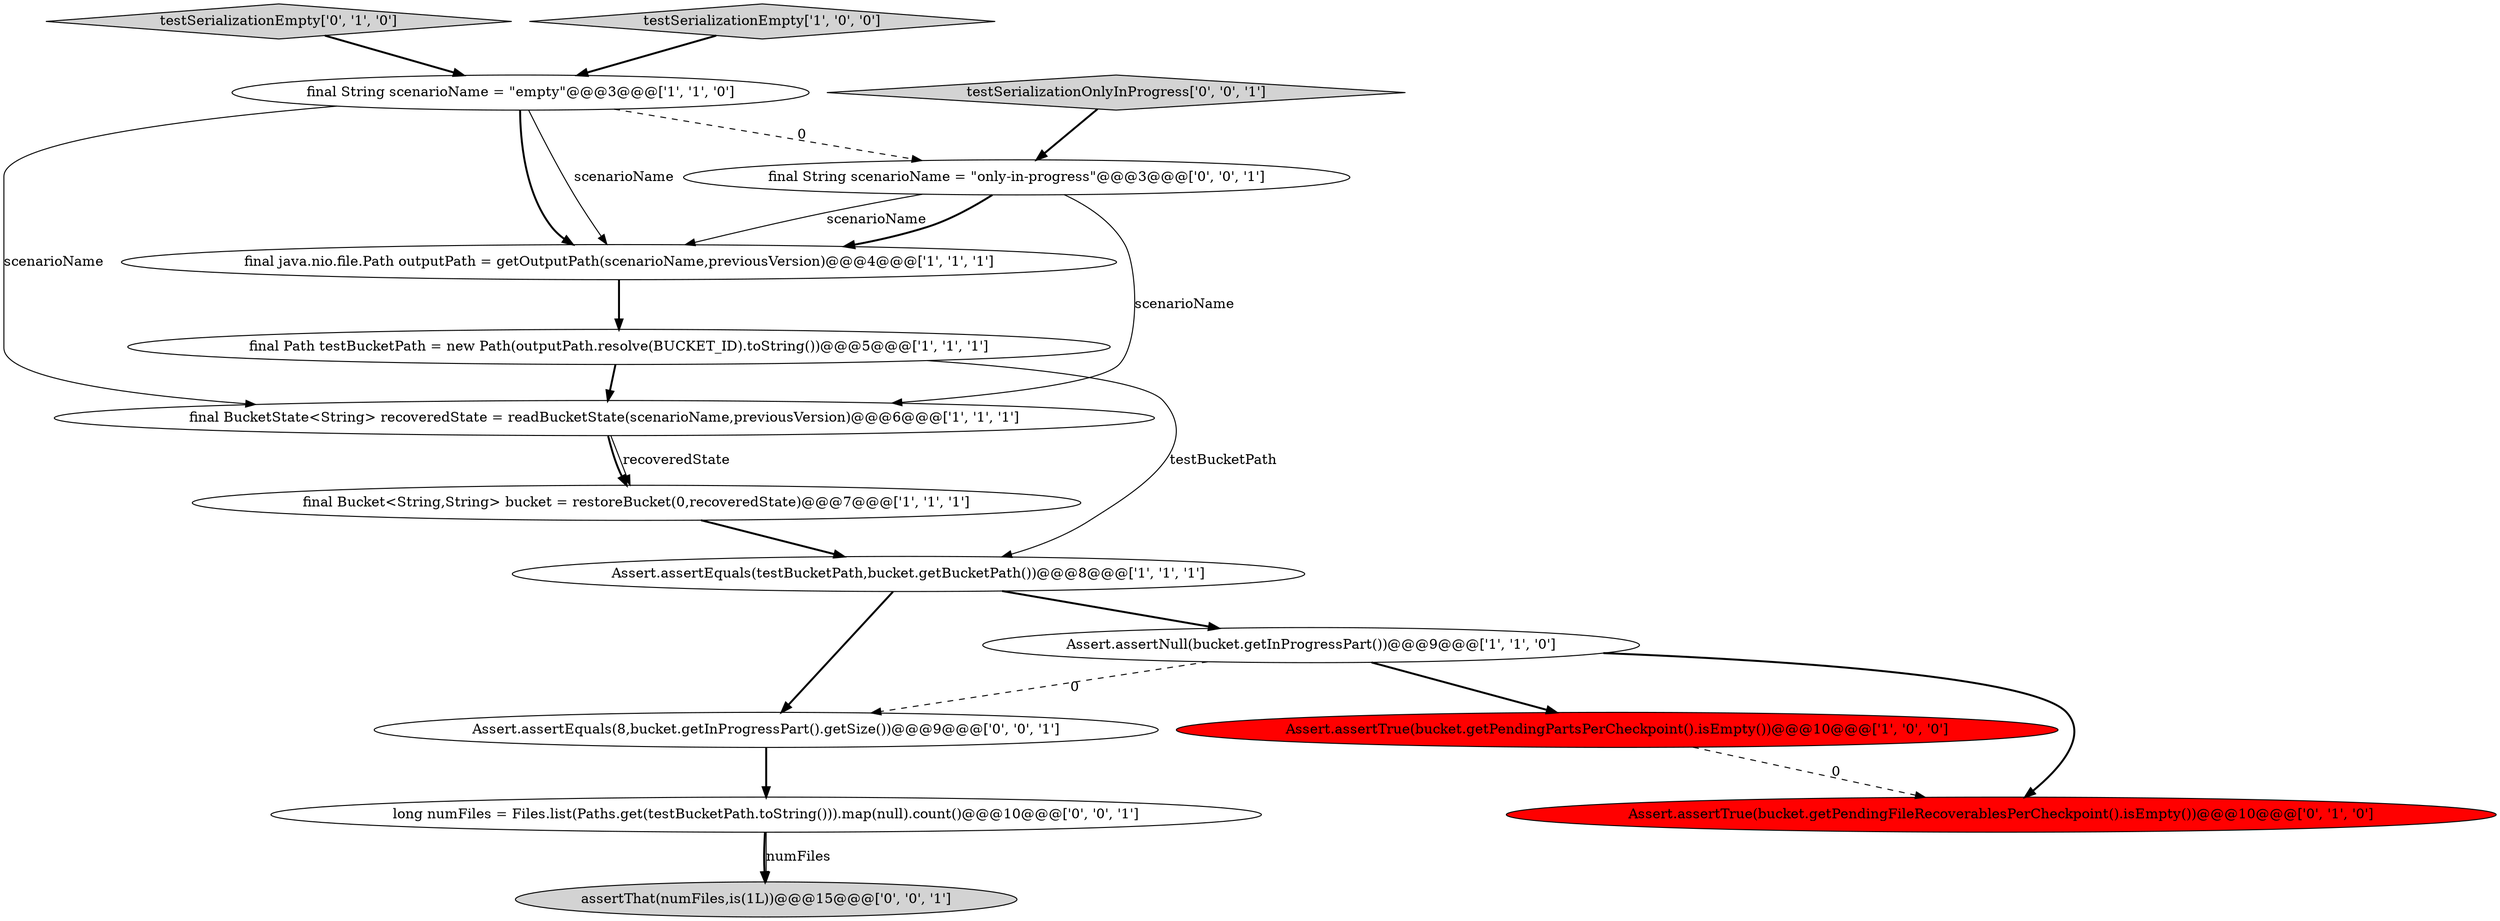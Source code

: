 digraph {
6 [style = filled, label = "final String scenarioName = \"empty\"@@@3@@@['1', '1', '0']", fillcolor = white, shape = ellipse image = "AAA0AAABBB1BBB"];
9 [style = filled, label = "testSerializationEmpty['0', '1', '0']", fillcolor = lightgray, shape = diamond image = "AAA0AAABBB2BBB"];
12 [style = filled, label = "long numFiles = Files.list(Paths.get(testBucketPath.toString())).map(null).count()@@@10@@@['0', '0', '1']", fillcolor = white, shape = ellipse image = "AAA0AAABBB3BBB"];
1 [style = filled, label = "Assert.assertTrue(bucket.getPendingPartsPerCheckpoint().isEmpty())@@@10@@@['1', '0', '0']", fillcolor = red, shape = ellipse image = "AAA1AAABBB1BBB"];
15 [style = filled, label = "Assert.assertEquals(8,bucket.getInProgressPart().getSize())@@@9@@@['0', '0', '1']", fillcolor = white, shape = ellipse image = "AAA0AAABBB3BBB"];
8 [style = filled, label = "final Bucket<String,String> bucket = restoreBucket(0,recoveredState)@@@7@@@['1', '1', '1']", fillcolor = white, shape = ellipse image = "AAA0AAABBB1BBB"];
2 [style = filled, label = "final java.nio.file.Path outputPath = getOutputPath(scenarioName,previousVersion)@@@4@@@['1', '1', '1']", fillcolor = white, shape = ellipse image = "AAA0AAABBB1BBB"];
3 [style = filled, label = "Assert.assertEquals(testBucketPath,bucket.getBucketPath())@@@8@@@['1', '1', '1']", fillcolor = white, shape = ellipse image = "AAA0AAABBB1BBB"];
7 [style = filled, label = "Assert.assertNull(bucket.getInProgressPart())@@@9@@@['1', '1', '0']", fillcolor = white, shape = ellipse image = "AAA0AAABBB1BBB"];
14 [style = filled, label = "assertThat(numFiles,is(1L))@@@15@@@['0', '0', '1']", fillcolor = lightgray, shape = ellipse image = "AAA0AAABBB3BBB"];
5 [style = filled, label = "testSerializationEmpty['1', '0', '0']", fillcolor = lightgray, shape = diamond image = "AAA0AAABBB1BBB"];
10 [style = filled, label = "Assert.assertTrue(bucket.getPendingFileRecoverablesPerCheckpoint().isEmpty())@@@10@@@['0', '1', '0']", fillcolor = red, shape = ellipse image = "AAA1AAABBB2BBB"];
13 [style = filled, label = "testSerializationOnlyInProgress['0', '0', '1']", fillcolor = lightgray, shape = diamond image = "AAA0AAABBB3BBB"];
0 [style = filled, label = "final Path testBucketPath = new Path(outputPath.resolve(BUCKET_ID).toString())@@@5@@@['1', '1', '1']", fillcolor = white, shape = ellipse image = "AAA0AAABBB1BBB"];
11 [style = filled, label = "final String scenarioName = \"only-in-progress\"@@@3@@@['0', '0', '1']", fillcolor = white, shape = ellipse image = "AAA0AAABBB3BBB"];
4 [style = filled, label = "final BucketState<String> recoveredState = readBucketState(scenarioName,previousVersion)@@@6@@@['1', '1', '1']", fillcolor = white, shape = ellipse image = "AAA0AAABBB1BBB"];
7->1 [style = bold, label=""];
11->2 [style = solid, label="scenarioName"];
7->10 [style = bold, label=""];
8->3 [style = bold, label=""];
6->11 [style = dashed, label="0"];
3->15 [style = bold, label=""];
1->10 [style = dashed, label="0"];
13->11 [style = bold, label=""];
11->2 [style = bold, label=""];
9->6 [style = bold, label=""];
6->2 [style = bold, label=""];
2->0 [style = bold, label=""];
5->6 [style = bold, label=""];
3->7 [style = bold, label=""];
0->4 [style = bold, label=""];
6->2 [style = solid, label="scenarioName"];
12->14 [style = bold, label=""];
7->15 [style = dashed, label="0"];
4->8 [style = bold, label=""];
4->8 [style = solid, label="recoveredState"];
15->12 [style = bold, label=""];
11->4 [style = solid, label="scenarioName"];
12->14 [style = solid, label="numFiles"];
0->3 [style = solid, label="testBucketPath"];
6->4 [style = solid, label="scenarioName"];
}
